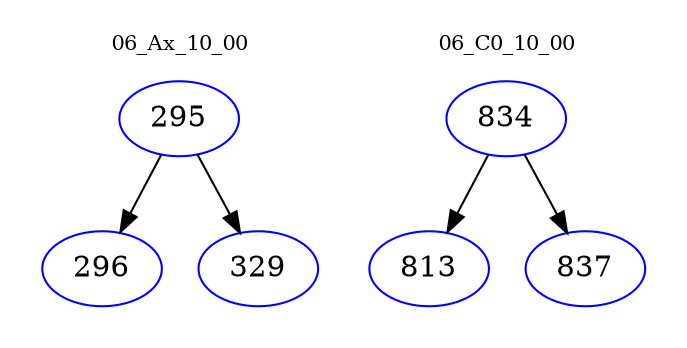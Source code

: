 digraph{
subgraph cluster_0 {
color = white
label = "06_Ax_10_00";
fontsize=10;
T0_295 [label="295", color="blue"]
T0_295 -> T0_296 [color="black"]
T0_296 [label="296", color="blue"]
T0_295 -> T0_329 [color="black"]
T0_329 [label="329", color="blue"]
}
subgraph cluster_1 {
color = white
label = "06_C0_10_00";
fontsize=10;
T1_834 [label="834", color="blue"]
T1_834 -> T1_813 [color="black"]
T1_813 [label="813", color="blue"]
T1_834 -> T1_837 [color="black"]
T1_837 [label="837", color="blue"]
}
}
